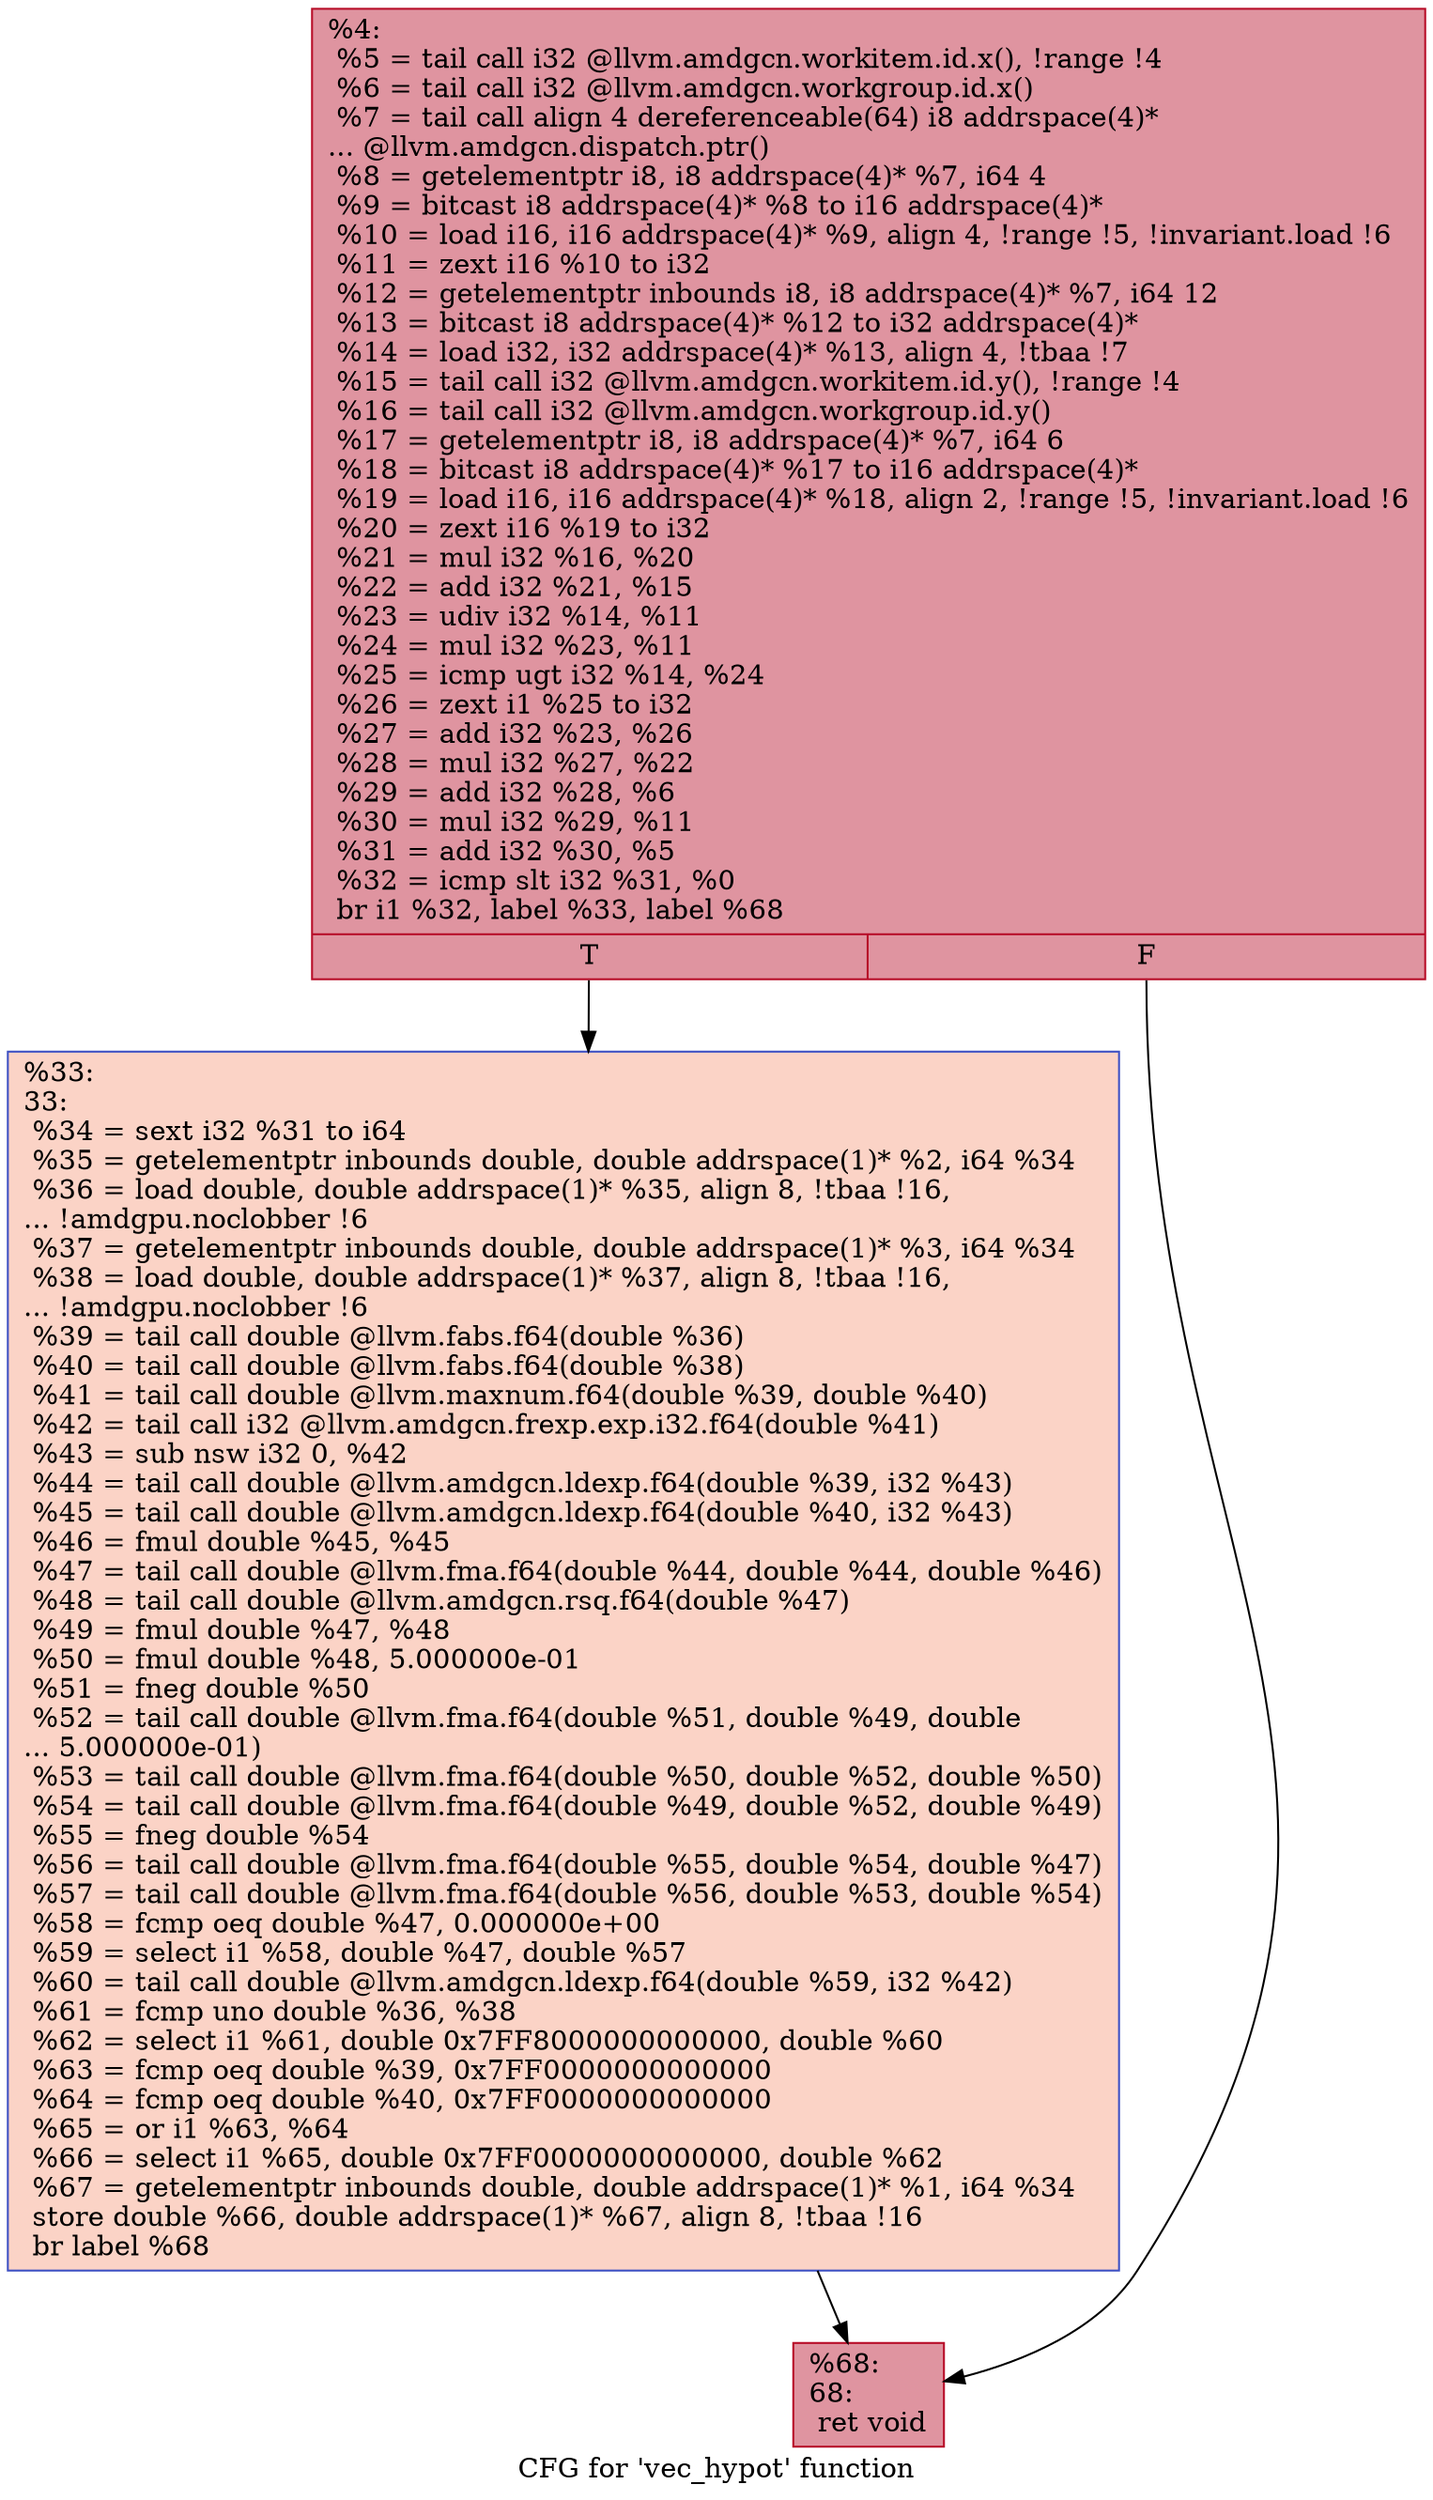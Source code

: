 digraph "CFG for 'vec_hypot' function" {
	label="CFG for 'vec_hypot' function";

	Node0x5fd8050 [shape=record,color="#b70d28ff", style=filled, fillcolor="#b70d2870",label="{%4:\l  %5 = tail call i32 @llvm.amdgcn.workitem.id.x(), !range !4\l  %6 = tail call i32 @llvm.amdgcn.workgroup.id.x()\l  %7 = tail call align 4 dereferenceable(64) i8 addrspace(4)*\l... @llvm.amdgcn.dispatch.ptr()\l  %8 = getelementptr i8, i8 addrspace(4)* %7, i64 4\l  %9 = bitcast i8 addrspace(4)* %8 to i16 addrspace(4)*\l  %10 = load i16, i16 addrspace(4)* %9, align 4, !range !5, !invariant.load !6\l  %11 = zext i16 %10 to i32\l  %12 = getelementptr inbounds i8, i8 addrspace(4)* %7, i64 12\l  %13 = bitcast i8 addrspace(4)* %12 to i32 addrspace(4)*\l  %14 = load i32, i32 addrspace(4)* %13, align 4, !tbaa !7\l  %15 = tail call i32 @llvm.amdgcn.workitem.id.y(), !range !4\l  %16 = tail call i32 @llvm.amdgcn.workgroup.id.y()\l  %17 = getelementptr i8, i8 addrspace(4)* %7, i64 6\l  %18 = bitcast i8 addrspace(4)* %17 to i16 addrspace(4)*\l  %19 = load i16, i16 addrspace(4)* %18, align 2, !range !5, !invariant.load !6\l  %20 = zext i16 %19 to i32\l  %21 = mul i32 %16, %20\l  %22 = add i32 %21, %15\l  %23 = udiv i32 %14, %11\l  %24 = mul i32 %23, %11\l  %25 = icmp ugt i32 %14, %24\l  %26 = zext i1 %25 to i32\l  %27 = add i32 %23, %26\l  %28 = mul i32 %27, %22\l  %29 = add i32 %28, %6\l  %30 = mul i32 %29, %11\l  %31 = add i32 %30, %5\l  %32 = icmp slt i32 %31, %0\l  br i1 %32, label %33, label %68\l|{<s0>T|<s1>F}}"];
	Node0x5fd8050:s0 -> Node0x5fdaa70;
	Node0x5fd8050:s1 -> Node0x5fdab00;
	Node0x5fdaa70 [shape=record,color="#3d50c3ff", style=filled, fillcolor="#f59c7d70",label="{%33:\l33:                                               \l  %34 = sext i32 %31 to i64\l  %35 = getelementptr inbounds double, double addrspace(1)* %2, i64 %34\l  %36 = load double, double addrspace(1)* %35, align 8, !tbaa !16,\l... !amdgpu.noclobber !6\l  %37 = getelementptr inbounds double, double addrspace(1)* %3, i64 %34\l  %38 = load double, double addrspace(1)* %37, align 8, !tbaa !16,\l... !amdgpu.noclobber !6\l  %39 = tail call double @llvm.fabs.f64(double %36)\l  %40 = tail call double @llvm.fabs.f64(double %38)\l  %41 = tail call double @llvm.maxnum.f64(double %39, double %40)\l  %42 = tail call i32 @llvm.amdgcn.frexp.exp.i32.f64(double %41)\l  %43 = sub nsw i32 0, %42\l  %44 = tail call double @llvm.amdgcn.ldexp.f64(double %39, i32 %43)\l  %45 = tail call double @llvm.amdgcn.ldexp.f64(double %40, i32 %43)\l  %46 = fmul double %45, %45\l  %47 = tail call double @llvm.fma.f64(double %44, double %44, double %46)\l  %48 = tail call double @llvm.amdgcn.rsq.f64(double %47)\l  %49 = fmul double %47, %48\l  %50 = fmul double %48, 5.000000e-01\l  %51 = fneg double %50\l  %52 = tail call double @llvm.fma.f64(double %51, double %49, double\l... 5.000000e-01)\l  %53 = tail call double @llvm.fma.f64(double %50, double %52, double %50)\l  %54 = tail call double @llvm.fma.f64(double %49, double %52, double %49)\l  %55 = fneg double %54\l  %56 = tail call double @llvm.fma.f64(double %55, double %54, double %47)\l  %57 = tail call double @llvm.fma.f64(double %56, double %53, double %54)\l  %58 = fcmp oeq double %47, 0.000000e+00\l  %59 = select i1 %58, double %47, double %57\l  %60 = tail call double @llvm.amdgcn.ldexp.f64(double %59, i32 %42)\l  %61 = fcmp uno double %36, %38\l  %62 = select i1 %61, double 0x7FF8000000000000, double %60\l  %63 = fcmp oeq double %39, 0x7FF0000000000000\l  %64 = fcmp oeq double %40, 0x7FF0000000000000\l  %65 = or i1 %63, %64\l  %66 = select i1 %65, double 0x7FF0000000000000, double %62\l  %67 = getelementptr inbounds double, double addrspace(1)* %1, i64 %34\l  store double %66, double addrspace(1)* %67, align 8, !tbaa !16\l  br label %68\l}"];
	Node0x5fdaa70 -> Node0x5fdab00;
	Node0x5fdab00 [shape=record,color="#b70d28ff", style=filled, fillcolor="#b70d2870",label="{%68:\l68:                                               \l  ret void\l}"];
}
